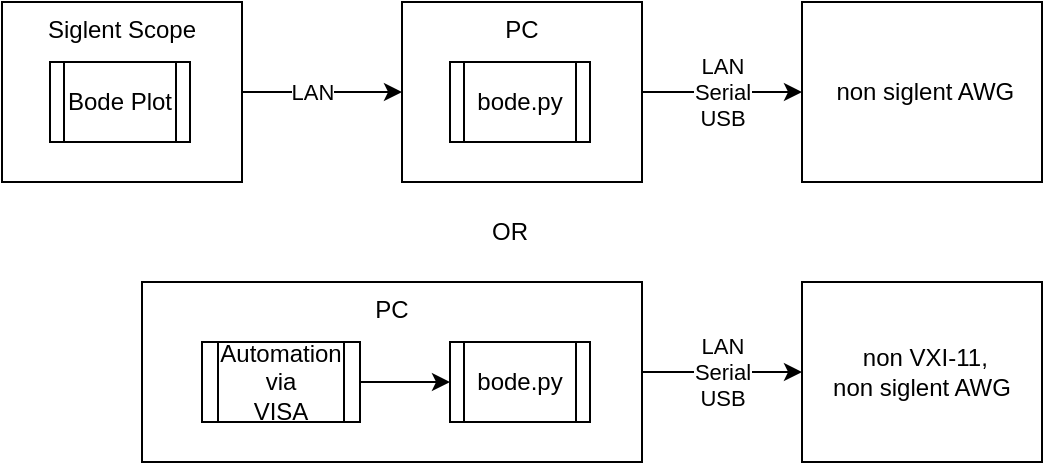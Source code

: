 <mxfile version="24.7.16">
  <diagram name="Page-1" id="mZI8TU56h4EfjvggIvn8">
    <mxGraphModel dx="1421" dy="689" grid="1" gridSize="10" guides="1" tooltips="1" connect="1" arrows="1" fold="1" page="1" pageScale="1" pageWidth="827" pageHeight="1169" math="0" shadow="0">
      <root>
        <mxCell id="0" />
        <mxCell id="1" parent="0" />
        <mxCell id="sCDYAXPlD_U_MaXzedzM-4" value="" style="edgeStyle=orthogonalEdgeStyle;rounded=0;orthogonalLoop=1;jettySize=auto;html=1;" parent="1" source="sCDYAXPlD_U_MaXzedzM-1" target="sCDYAXPlD_U_MaXzedzM-2" edge="1">
          <mxGeometry relative="1" as="geometry" />
        </mxCell>
        <mxCell id="sCDYAXPlD_U_MaXzedzM-6" value="LAN" style="edgeLabel;html=1;align=center;verticalAlign=middle;resizable=0;points=[];" parent="sCDYAXPlD_U_MaXzedzM-4" vertex="1" connectable="0">
          <mxGeometry x="-0.125" relative="1" as="geometry">
            <mxPoint as="offset" />
          </mxGeometry>
        </mxCell>
        <mxCell id="sCDYAXPlD_U_MaXzedzM-1" value="Siglent Scope" style="rounded=0;whiteSpace=wrap;html=1;verticalAlign=top;align=center;" parent="1" vertex="1">
          <mxGeometry x="120" y="160" width="120" height="90" as="geometry" />
        </mxCell>
        <mxCell id="sCDYAXPlD_U_MaXzedzM-5" value="LAN&lt;div&gt;Serial&lt;/div&gt;&lt;div&gt;USB&lt;/div&gt;" style="edgeStyle=orthogonalEdgeStyle;rounded=0;orthogonalLoop=1;jettySize=auto;html=1;" parent="1" source="sCDYAXPlD_U_MaXzedzM-2" target="sCDYAXPlD_U_MaXzedzM-3" edge="1">
          <mxGeometry relative="1" as="geometry" />
        </mxCell>
        <mxCell id="sCDYAXPlD_U_MaXzedzM-2" value="PC" style="rounded=0;whiteSpace=wrap;html=1;verticalAlign=top;align=center;" parent="1" vertex="1">
          <mxGeometry x="320" y="160" width="120" height="90" as="geometry" />
        </mxCell>
        <mxCell id="sCDYAXPlD_U_MaXzedzM-3" value="&amp;nbsp;non siglent AWG" style="rounded=0;whiteSpace=wrap;html=1;verticalAlign=middle;" parent="1" vertex="1">
          <mxGeometry x="520" y="160" width="120" height="90" as="geometry" />
        </mxCell>
        <mxCell id="sCDYAXPlD_U_MaXzedzM-11" value="LAN&lt;div&gt;Serial&lt;/div&gt;&lt;div&gt;USB&lt;/div&gt;" style="edgeStyle=orthogonalEdgeStyle;rounded=0;orthogonalLoop=1;jettySize=auto;html=1;" parent="1" source="sCDYAXPlD_U_MaXzedzM-12" target="sCDYAXPlD_U_MaXzedzM-13" edge="1">
          <mxGeometry relative="1" as="geometry" />
        </mxCell>
        <mxCell id="sCDYAXPlD_U_MaXzedzM-12" value="PC" style="rounded=0;whiteSpace=wrap;html=1;verticalAlign=top;align=center;" parent="1" vertex="1">
          <mxGeometry x="190" y="300" width="250" height="90" as="geometry" />
        </mxCell>
        <mxCell id="sCDYAXPlD_U_MaXzedzM-13" value="&amp;nbsp;non VXI-11,&lt;br&gt;non siglent AWG" style="rounded=0;whiteSpace=wrap;html=1;verticalAlign=middle;" parent="1" vertex="1">
          <mxGeometry x="520" y="300" width="120" height="90" as="geometry" />
        </mxCell>
        <mxCell id="sCDYAXPlD_U_MaXzedzM-17" value="" style="edgeStyle=orthogonalEdgeStyle;rounded=0;orthogonalLoop=1;jettySize=auto;html=1;" parent="1" source="sCDYAXPlD_U_MaXzedzM-14" target="sCDYAXPlD_U_MaXzedzM-15" edge="1">
          <mxGeometry relative="1" as="geometry" />
        </mxCell>
        <mxCell id="sCDYAXPlD_U_MaXzedzM-14" value="Automation&lt;div&gt;via&lt;/div&gt;&lt;div&gt;VISA&lt;/div&gt;" style="shape=process;whiteSpace=wrap;html=1;backgroundOutline=1;" parent="1" vertex="1">
          <mxGeometry x="220" y="330" width="79" height="40" as="geometry" />
        </mxCell>
        <mxCell id="sCDYAXPlD_U_MaXzedzM-15" value="bode.py" style="shape=process;whiteSpace=wrap;html=1;backgroundOutline=1;" parent="1" vertex="1">
          <mxGeometry x="344" y="330" width="70" height="40" as="geometry" />
        </mxCell>
        <mxCell id="sCDYAXPlD_U_MaXzedzM-16" value="bode.py" style="shape=process;whiteSpace=wrap;html=1;backgroundOutline=1;" parent="1" vertex="1">
          <mxGeometry x="344" y="190" width="70" height="40" as="geometry" />
        </mxCell>
        <mxCell id="sCDYAXPlD_U_MaXzedzM-18" value="Bode Plot" style="shape=process;whiteSpace=wrap;html=1;backgroundOutline=1;" parent="1" vertex="1">
          <mxGeometry x="144" y="190" width="70" height="40" as="geometry" />
        </mxCell>
        <mxCell id="sCDYAXPlD_U_MaXzedzM-19" value="OR" style="text;html=1;align=center;verticalAlign=middle;whiteSpace=wrap;rounded=0;" parent="1" vertex="1">
          <mxGeometry x="344" y="260" width="60" height="30" as="geometry" />
        </mxCell>
      </root>
    </mxGraphModel>
  </diagram>
</mxfile>
